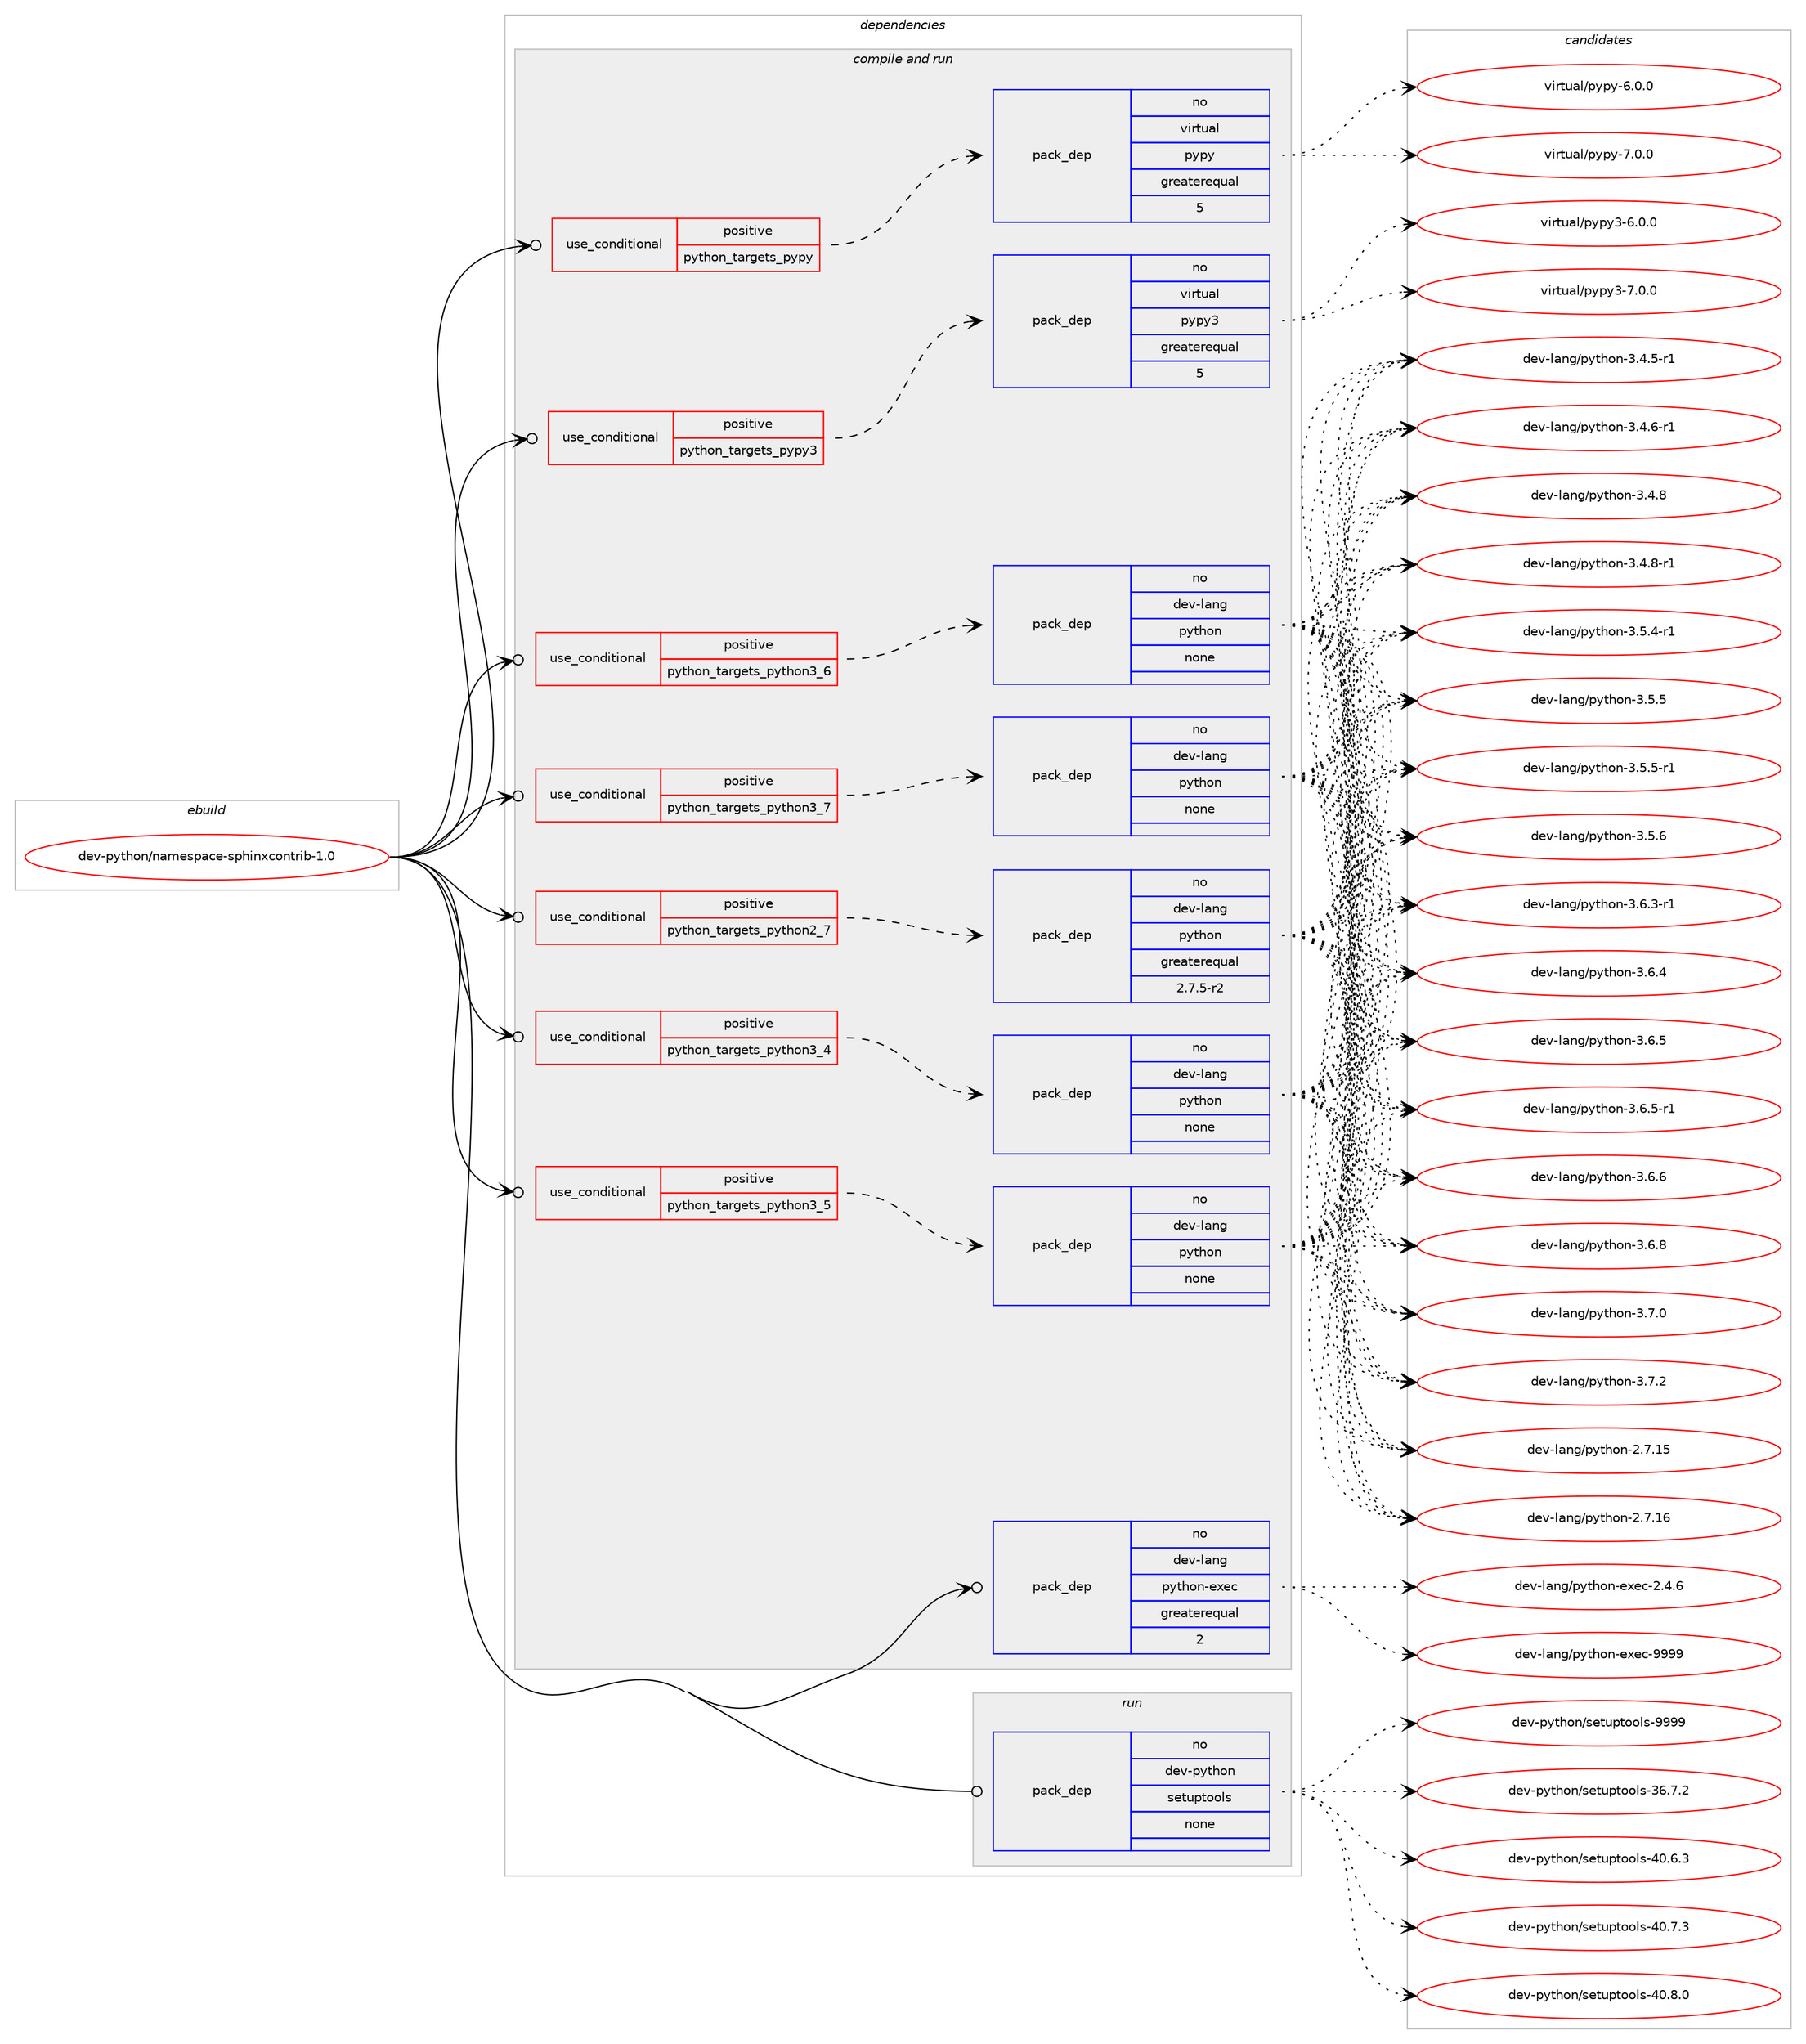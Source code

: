 digraph prolog {

# *************
# Graph options
# *************

newrank=true;
concentrate=true;
compound=true;
graph [rankdir=LR,fontname=Helvetica,fontsize=10,ranksep=1.5];#, ranksep=2.5, nodesep=0.2];
edge  [arrowhead=vee];
node  [fontname=Helvetica,fontsize=10];

# **********
# The ebuild
# **********

subgraph cluster_leftcol {
color=gray;
rank=same;
label=<<i>ebuild</i>>;
id [label="dev-python/namespace-sphinxcontrib-1.0", color=red, width=4, href="../dev-python/namespace-sphinxcontrib-1.0.svg"];
}

# ****************
# The dependencies
# ****************

subgraph cluster_midcol {
color=gray;
label=<<i>dependencies</i>>;
subgraph cluster_compile {
fillcolor="#eeeeee";
style=filled;
label=<<i>compile</i>>;
}
subgraph cluster_compileandrun {
fillcolor="#eeeeee";
style=filled;
label=<<i>compile and run</i>>;
subgraph cond377899 {
dependency1420029 [label=<<TABLE BORDER="0" CELLBORDER="1" CELLSPACING="0" CELLPADDING="4"><TR><TD ROWSPAN="3" CELLPADDING="10">use_conditional</TD></TR><TR><TD>positive</TD></TR><TR><TD>python_targets_pypy</TD></TR></TABLE>>, shape=none, color=red];
subgraph pack1018856 {
dependency1420030 [label=<<TABLE BORDER="0" CELLBORDER="1" CELLSPACING="0" CELLPADDING="4" WIDTH="220"><TR><TD ROWSPAN="6" CELLPADDING="30">pack_dep</TD></TR><TR><TD WIDTH="110">no</TD></TR><TR><TD>virtual</TD></TR><TR><TD>pypy</TD></TR><TR><TD>greaterequal</TD></TR><TR><TD>5</TD></TR></TABLE>>, shape=none, color=blue];
}
dependency1420029:e -> dependency1420030:w [weight=20,style="dashed",arrowhead="vee"];
}
id:e -> dependency1420029:w [weight=20,style="solid",arrowhead="odotvee"];
subgraph cond377900 {
dependency1420031 [label=<<TABLE BORDER="0" CELLBORDER="1" CELLSPACING="0" CELLPADDING="4"><TR><TD ROWSPAN="3" CELLPADDING="10">use_conditional</TD></TR><TR><TD>positive</TD></TR><TR><TD>python_targets_pypy3</TD></TR></TABLE>>, shape=none, color=red];
subgraph pack1018857 {
dependency1420032 [label=<<TABLE BORDER="0" CELLBORDER="1" CELLSPACING="0" CELLPADDING="4" WIDTH="220"><TR><TD ROWSPAN="6" CELLPADDING="30">pack_dep</TD></TR><TR><TD WIDTH="110">no</TD></TR><TR><TD>virtual</TD></TR><TR><TD>pypy3</TD></TR><TR><TD>greaterequal</TD></TR><TR><TD>5</TD></TR></TABLE>>, shape=none, color=blue];
}
dependency1420031:e -> dependency1420032:w [weight=20,style="dashed",arrowhead="vee"];
}
id:e -> dependency1420031:w [weight=20,style="solid",arrowhead="odotvee"];
subgraph cond377901 {
dependency1420033 [label=<<TABLE BORDER="0" CELLBORDER="1" CELLSPACING="0" CELLPADDING="4"><TR><TD ROWSPAN="3" CELLPADDING="10">use_conditional</TD></TR><TR><TD>positive</TD></TR><TR><TD>python_targets_python2_7</TD></TR></TABLE>>, shape=none, color=red];
subgraph pack1018858 {
dependency1420034 [label=<<TABLE BORDER="0" CELLBORDER="1" CELLSPACING="0" CELLPADDING="4" WIDTH="220"><TR><TD ROWSPAN="6" CELLPADDING="30">pack_dep</TD></TR><TR><TD WIDTH="110">no</TD></TR><TR><TD>dev-lang</TD></TR><TR><TD>python</TD></TR><TR><TD>greaterequal</TD></TR><TR><TD>2.7.5-r2</TD></TR></TABLE>>, shape=none, color=blue];
}
dependency1420033:e -> dependency1420034:w [weight=20,style="dashed",arrowhead="vee"];
}
id:e -> dependency1420033:w [weight=20,style="solid",arrowhead="odotvee"];
subgraph cond377902 {
dependency1420035 [label=<<TABLE BORDER="0" CELLBORDER="1" CELLSPACING="0" CELLPADDING="4"><TR><TD ROWSPAN="3" CELLPADDING="10">use_conditional</TD></TR><TR><TD>positive</TD></TR><TR><TD>python_targets_python3_4</TD></TR></TABLE>>, shape=none, color=red];
subgraph pack1018859 {
dependency1420036 [label=<<TABLE BORDER="0" CELLBORDER="1" CELLSPACING="0" CELLPADDING="4" WIDTH="220"><TR><TD ROWSPAN="6" CELLPADDING="30">pack_dep</TD></TR><TR><TD WIDTH="110">no</TD></TR><TR><TD>dev-lang</TD></TR><TR><TD>python</TD></TR><TR><TD>none</TD></TR><TR><TD></TD></TR></TABLE>>, shape=none, color=blue];
}
dependency1420035:e -> dependency1420036:w [weight=20,style="dashed",arrowhead="vee"];
}
id:e -> dependency1420035:w [weight=20,style="solid",arrowhead="odotvee"];
subgraph cond377903 {
dependency1420037 [label=<<TABLE BORDER="0" CELLBORDER="1" CELLSPACING="0" CELLPADDING="4"><TR><TD ROWSPAN="3" CELLPADDING="10">use_conditional</TD></TR><TR><TD>positive</TD></TR><TR><TD>python_targets_python3_5</TD></TR></TABLE>>, shape=none, color=red];
subgraph pack1018860 {
dependency1420038 [label=<<TABLE BORDER="0" CELLBORDER="1" CELLSPACING="0" CELLPADDING="4" WIDTH="220"><TR><TD ROWSPAN="6" CELLPADDING="30">pack_dep</TD></TR><TR><TD WIDTH="110">no</TD></TR><TR><TD>dev-lang</TD></TR><TR><TD>python</TD></TR><TR><TD>none</TD></TR><TR><TD></TD></TR></TABLE>>, shape=none, color=blue];
}
dependency1420037:e -> dependency1420038:w [weight=20,style="dashed",arrowhead="vee"];
}
id:e -> dependency1420037:w [weight=20,style="solid",arrowhead="odotvee"];
subgraph cond377904 {
dependency1420039 [label=<<TABLE BORDER="0" CELLBORDER="1" CELLSPACING="0" CELLPADDING="4"><TR><TD ROWSPAN="3" CELLPADDING="10">use_conditional</TD></TR><TR><TD>positive</TD></TR><TR><TD>python_targets_python3_6</TD></TR></TABLE>>, shape=none, color=red];
subgraph pack1018861 {
dependency1420040 [label=<<TABLE BORDER="0" CELLBORDER="1" CELLSPACING="0" CELLPADDING="4" WIDTH="220"><TR><TD ROWSPAN="6" CELLPADDING="30">pack_dep</TD></TR><TR><TD WIDTH="110">no</TD></TR><TR><TD>dev-lang</TD></TR><TR><TD>python</TD></TR><TR><TD>none</TD></TR><TR><TD></TD></TR></TABLE>>, shape=none, color=blue];
}
dependency1420039:e -> dependency1420040:w [weight=20,style="dashed",arrowhead="vee"];
}
id:e -> dependency1420039:w [weight=20,style="solid",arrowhead="odotvee"];
subgraph cond377905 {
dependency1420041 [label=<<TABLE BORDER="0" CELLBORDER="1" CELLSPACING="0" CELLPADDING="4"><TR><TD ROWSPAN="3" CELLPADDING="10">use_conditional</TD></TR><TR><TD>positive</TD></TR><TR><TD>python_targets_python3_7</TD></TR></TABLE>>, shape=none, color=red];
subgraph pack1018862 {
dependency1420042 [label=<<TABLE BORDER="0" CELLBORDER="1" CELLSPACING="0" CELLPADDING="4" WIDTH="220"><TR><TD ROWSPAN="6" CELLPADDING="30">pack_dep</TD></TR><TR><TD WIDTH="110">no</TD></TR><TR><TD>dev-lang</TD></TR><TR><TD>python</TD></TR><TR><TD>none</TD></TR><TR><TD></TD></TR></TABLE>>, shape=none, color=blue];
}
dependency1420041:e -> dependency1420042:w [weight=20,style="dashed",arrowhead="vee"];
}
id:e -> dependency1420041:w [weight=20,style="solid",arrowhead="odotvee"];
subgraph pack1018863 {
dependency1420043 [label=<<TABLE BORDER="0" CELLBORDER="1" CELLSPACING="0" CELLPADDING="4" WIDTH="220"><TR><TD ROWSPAN="6" CELLPADDING="30">pack_dep</TD></TR><TR><TD WIDTH="110">no</TD></TR><TR><TD>dev-lang</TD></TR><TR><TD>python-exec</TD></TR><TR><TD>greaterequal</TD></TR><TR><TD>2</TD></TR></TABLE>>, shape=none, color=blue];
}
id:e -> dependency1420043:w [weight=20,style="solid",arrowhead="odotvee"];
}
subgraph cluster_run {
fillcolor="#eeeeee";
style=filled;
label=<<i>run</i>>;
subgraph pack1018864 {
dependency1420044 [label=<<TABLE BORDER="0" CELLBORDER="1" CELLSPACING="0" CELLPADDING="4" WIDTH="220"><TR><TD ROWSPAN="6" CELLPADDING="30">pack_dep</TD></TR><TR><TD WIDTH="110">no</TD></TR><TR><TD>dev-python</TD></TR><TR><TD>setuptools</TD></TR><TR><TD>none</TD></TR><TR><TD></TD></TR></TABLE>>, shape=none, color=blue];
}
id:e -> dependency1420044:w [weight=20,style="solid",arrowhead="odot"];
}
}

# **************
# The candidates
# **************

subgraph cluster_choices {
rank=same;
color=gray;
label=<<i>candidates</i>>;

subgraph choice1018856 {
color=black;
nodesep=1;
choice1181051141161179710847112121112121455446484648 [label="virtual/pypy-6.0.0", color=red, width=4,href="../virtual/pypy-6.0.0.svg"];
choice1181051141161179710847112121112121455546484648 [label="virtual/pypy-7.0.0", color=red, width=4,href="../virtual/pypy-7.0.0.svg"];
dependency1420030:e -> choice1181051141161179710847112121112121455446484648:w [style=dotted,weight="100"];
dependency1420030:e -> choice1181051141161179710847112121112121455546484648:w [style=dotted,weight="100"];
}
subgraph choice1018857 {
color=black;
nodesep=1;
choice118105114116117971084711212111212151455446484648 [label="virtual/pypy3-6.0.0", color=red, width=4,href="../virtual/pypy3-6.0.0.svg"];
choice118105114116117971084711212111212151455546484648 [label="virtual/pypy3-7.0.0", color=red, width=4,href="../virtual/pypy3-7.0.0.svg"];
dependency1420032:e -> choice118105114116117971084711212111212151455446484648:w [style=dotted,weight="100"];
dependency1420032:e -> choice118105114116117971084711212111212151455546484648:w [style=dotted,weight="100"];
}
subgraph choice1018858 {
color=black;
nodesep=1;
choice10010111845108971101034711212111610411111045504655464953 [label="dev-lang/python-2.7.15", color=red, width=4,href="../dev-lang/python-2.7.15.svg"];
choice10010111845108971101034711212111610411111045504655464954 [label="dev-lang/python-2.7.16", color=red, width=4,href="../dev-lang/python-2.7.16.svg"];
choice1001011184510897110103471121211161041111104551465246534511449 [label="dev-lang/python-3.4.5-r1", color=red, width=4,href="../dev-lang/python-3.4.5-r1.svg"];
choice1001011184510897110103471121211161041111104551465246544511449 [label="dev-lang/python-3.4.6-r1", color=red, width=4,href="../dev-lang/python-3.4.6-r1.svg"];
choice100101118451089711010347112121116104111110455146524656 [label="dev-lang/python-3.4.8", color=red, width=4,href="../dev-lang/python-3.4.8.svg"];
choice1001011184510897110103471121211161041111104551465246564511449 [label="dev-lang/python-3.4.8-r1", color=red, width=4,href="../dev-lang/python-3.4.8-r1.svg"];
choice1001011184510897110103471121211161041111104551465346524511449 [label="dev-lang/python-3.5.4-r1", color=red, width=4,href="../dev-lang/python-3.5.4-r1.svg"];
choice100101118451089711010347112121116104111110455146534653 [label="dev-lang/python-3.5.5", color=red, width=4,href="../dev-lang/python-3.5.5.svg"];
choice1001011184510897110103471121211161041111104551465346534511449 [label="dev-lang/python-3.5.5-r1", color=red, width=4,href="../dev-lang/python-3.5.5-r1.svg"];
choice100101118451089711010347112121116104111110455146534654 [label="dev-lang/python-3.5.6", color=red, width=4,href="../dev-lang/python-3.5.6.svg"];
choice1001011184510897110103471121211161041111104551465446514511449 [label="dev-lang/python-3.6.3-r1", color=red, width=4,href="../dev-lang/python-3.6.3-r1.svg"];
choice100101118451089711010347112121116104111110455146544652 [label="dev-lang/python-3.6.4", color=red, width=4,href="../dev-lang/python-3.6.4.svg"];
choice100101118451089711010347112121116104111110455146544653 [label="dev-lang/python-3.6.5", color=red, width=4,href="../dev-lang/python-3.6.5.svg"];
choice1001011184510897110103471121211161041111104551465446534511449 [label="dev-lang/python-3.6.5-r1", color=red, width=4,href="../dev-lang/python-3.6.5-r1.svg"];
choice100101118451089711010347112121116104111110455146544654 [label="dev-lang/python-3.6.6", color=red, width=4,href="../dev-lang/python-3.6.6.svg"];
choice100101118451089711010347112121116104111110455146544656 [label="dev-lang/python-3.6.8", color=red, width=4,href="../dev-lang/python-3.6.8.svg"];
choice100101118451089711010347112121116104111110455146554648 [label="dev-lang/python-3.7.0", color=red, width=4,href="../dev-lang/python-3.7.0.svg"];
choice100101118451089711010347112121116104111110455146554650 [label="dev-lang/python-3.7.2", color=red, width=4,href="../dev-lang/python-3.7.2.svg"];
dependency1420034:e -> choice10010111845108971101034711212111610411111045504655464953:w [style=dotted,weight="100"];
dependency1420034:e -> choice10010111845108971101034711212111610411111045504655464954:w [style=dotted,weight="100"];
dependency1420034:e -> choice1001011184510897110103471121211161041111104551465246534511449:w [style=dotted,weight="100"];
dependency1420034:e -> choice1001011184510897110103471121211161041111104551465246544511449:w [style=dotted,weight="100"];
dependency1420034:e -> choice100101118451089711010347112121116104111110455146524656:w [style=dotted,weight="100"];
dependency1420034:e -> choice1001011184510897110103471121211161041111104551465246564511449:w [style=dotted,weight="100"];
dependency1420034:e -> choice1001011184510897110103471121211161041111104551465346524511449:w [style=dotted,weight="100"];
dependency1420034:e -> choice100101118451089711010347112121116104111110455146534653:w [style=dotted,weight="100"];
dependency1420034:e -> choice1001011184510897110103471121211161041111104551465346534511449:w [style=dotted,weight="100"];
dependency1420034:e -> choice100101118451089711010347112121116104111110455146534654:w [style=dotted,weight="100"];
dependency1420034:e -> choice1001011184510897110103471121211161041111104551465446514511449:w [style=dotted,weight="100"];
dependency1420034:e -> choice100101118451089711010347112121116104111110455146544652:w [style=dotted,weight="100"];
dependency1420034:e -> choice100101118451089711010347112121116104111110455146544653:w [style=dotted,weight="100"];
dependency1420034:e -> choice1001011184510897110103471121211161041111104551465446534511449:w [style=dotted,weight="100"];
dependency1420034:e -> choice100101118451089711010347112121116104111110455146544654:w [style=dotted,weight="100"];
dependency1420034:e -> choice100101118451089711010347112121116104111110455146544656:w [style=dotted,weight="100"];
dependency1420034:e -> choice100101118451089711010347112121116104111110455146554648:w [style=dotted,weight="100"];
dependency1420034:e -> choice100101118451089711010347112121116104111110455146554650:w [style=dotted,weight="100"];
}
subgraph choice1018859 {
color=black;
nodesep=1;
choice10010111845108971101034711212111610411111045504655464953 [label="dev-lang/python-2.7.15", color=red, width=4,href="../dev-lang/python-2.7.15.svg"];
choice10010111845108971101034711212111610411111045504655464954 [label="dev-lang/python-2.7.16", color=red, width=4,href="../dev-lang/python-2.7.16.svg"];
choice1001011184510897110103471121211161041111104551465246534511449 [label="dev-lang/python-3.4.5-r1", color=red, width=4,href="../dev-lang/python-3.4.5-r1.svg"];
choice1001011184510897110103471121211161041111104551465246544511449 [label="dev-lang/python-3.4.6-r1", color=red, width=4,href="../dev-lang/python-3.4.6-r1.svg"];
choice100101118451089711010347112121116104111110455146524656 [label="dev-lang/python-3.4.8", color=red, width=4,href="../dev-lang/python-3.4.8.svg"];
choice1001011184510897110103471121211161041111104551465246564511449 [label="dev-lang/python-3.4.8-r1", color=red, width=4,href="../dev-lang/python-3.4.8-r1.svg"];
choice1001011184510897110103471121211161041111104551465346524511449 [label="dev-lang/python-3.5.4-r1", color=red, width=4,href="../dev-lang/python-3.5.4-r1.svg"];
choice100101118451089711010347112121116104111110455146534653 [label="dev-lang/python-3.5.5", color=red, width=4,href="../dev-lang/python-3.5.5.svg"];
choice1001011184510897110103471121211161041111104551465346534511449 [label="dev-lang/python-3.5.5-r1", color=red, width=4,href="../dev-lang/python-3.5.5-r1.svg"];
choice100101118451089711010347112121116104111110455146534654 [label="dev-lang/python-3.5.6", color=red, width=4,href="../dev-lang/python-3.5.6.svg"];
choice1001011184510897110103471121211161041111104551465446514511449 [label="dev-lang/python-3.6.3-r1", color=red, width=4,href="../dev-lang/python-3.6.3-r1.svg"];
choice100101118451089711010347112121116104111110455146544652 [label="dev-lang/python-3.6.4", color=red, width=4,href="../dev-lang/python-3.6.4.svg"];
choice100101118451089711010347112121116104111110455146544653 [label="dev-lang/python-3.6.5", color=red, width=4,href="../dev-lang/python-3.6.5.svg"];
choice1001011184510897110103471121211161041111104551465446534511449 [label="dev-lang/python-3.6.5-r1", color=red, width=4,href="../dev-lang/python-3.6.5-r1.svg"];
choice100101118451089711010347112121116104111110455146544654 [label="dev-lang/python-3.6.6", color=red, width=4,href="../dev-lang/python-3.6.6.svg"];
choice100101118451089711010347112121116104111110455146544656 [label="dev-lang/python-3.6.8", color=red, width=4,href="../dev-lang/python-3.6.8.svg"];
choice100101118451089711010347112121116104111110455146554648 [label="dev-lang/python-3.7.0", color=red, width=4,href="../dev-lang/python-3.7.0.svg"];
choice100101118451089711010347112121116104111110455146554650 [label="dev-lang/python-3.7.2", color=red, width=4,href="../dev-lang/python-3.7.2.svg"];
dependency1420036:e -> choice10010111845108971101034711212111610411111045504655464953:w [style=dotted,weight="100"];
dependency1420036:e -> choice10010111845108971101034711212111610411111045504655464954:w [style=dotted,weight="100"];
dependency1420036:e -> choice1001011184510897110103471121211161041111104551465246534511449:w [style=dotted,weight="100"];
dependency1420036:e -> choice1001011184510897110103471121211161041111104551465246544511449:w [style=dotted,weight="100"];
dependency1420036:e -> choice100101118451089711010347112121116104111110455146524656:w [style=dotted,weight="100"];
dependency1420036:e -> choice1001011184510897110103471121211161041111104551465246564511449:w [style=dotted,weight="100"];
dependency1420036:e -> choice1001011184510897110103471121211161041111104551465346524511449:w [style=dotted,weight="100"];
dependency1420036:e -> choice100101118451089711010347112121116104111110455146534653:w [style=dotted,weight="100"];
dependency1420036:e -> choice1001011184510897110103471121211161041111104551465346534511449:w [style=dotted,weight="100"];
dependency1420036:e -> choice100101118451089711010347112121116104111110455146534654:w [style=dotted,weight="100"];
dependency1420036:e -> choice1001011184510897110103471121211161041111104551465446514511449:w [style=dotted,weight="100"];
dependency1420036:e -> choice100101118451089711010347112121116104111110455146544652:w [style=dotted,weight="100"];
dependency1420036:e -> choice100101118451089711010347112121116104111110455146544653:w [style=dotted,weight="100"];
dependency1420036:e -> choice1001011184510897110103471121211161041111104551465446534511449:w [style=dotted,weight="100"];
dependency1420036:e -> choice100101118451089711010347112121116104111110455146544654:w [style=dotted,weight="100"];
dependency1420036:e -> choice100101118451089711010347112121116104111110455146544656:w [style=dotted,weight="100"];
dependency1420036:e -> choice100101118451089711010347112121116104111110455146554648:w [style=dotted,weight="100"];
dependency1420036:e -> choice100101118451089711010347112121116104111110455146554650:w [style=dotted,weight="100"];
}
subgraph choice1018860 {
color=black;
nodesep=1;
choice10010111845108971101034711212111610411111045504655464953 [label="dev-lang/python-2.7.15", color=red, width=4,href="../dev-lang/python-2.7.15.svg"];
choice10010111845108971101034711212111610411111045504655464954 [label="dev-lang/python-2.7.16", color=red, width=4,href="../dev-lang/python-2.7.16.svg"];
choice1001011184510897110103471121211161041111104551465246534511449 [label="dev-lang/python-3.4.5-r1", color=red, width=4,href="../dev-lang/python-3.4.5-r1.svg"];
choice1001011184510897110103471121211161041111104551465246544511449 [label="dev-lang/python-3.4.6-r1", color=red, width=4,href="../dev-lang/python-3.4.6-r1.svg"];
choice100101118451089711010347112121116104111110455146524656 [label="dev-lang/python-3.4.8", color=red, width=4,href="../dev-lang/python-3.4.8.svg"];
choice1001011184510897110103471121211161041111104551465246564511449 [label="dev-lang/python-3.4.8-r1", color=red, width=4,href="../dev-lang/python-3.4.8-r1.svg"];
choice1001011184510897110103471121211161041111104551465346524511449 [label="dev-lang/python-3.5.4-r1", color=red, width=4,href="../dev-lang/python-3.5.4-r1.svg"];
choice100101118451089711010347112121116104111110455146534653 [label="dev-lang/python-3.5.5", color=red, width=4,href="../dev-lang/python-3.5.5.svg"];
choice1001011184510897110103471121211161041111104551465346534511449 [label="dev-lang/python-3.5.5-r1", color=red, width=4,href="../dev-lang/python-3.5.5-r1.svg"];
choice100101118451089711010347112121116104111110455146534654 [label="dev-lang/python-3.5.6", color=red, width=4,href="../dev-lang/python-3.5.6.svg"];
choice1001011184510897110103471121211161041111104551465446514511449 [label="dev-lang/python-3.6.3-r1", color=red, width=4,href="../dev-lang/python-3.6.3-r1.svg"];
choice100101118451089711010347112121116104111110455146544652 [label="dev-lang/python-3.6.4", color=red, width=4,href="../dev-lang/python-3.6.4.svg"];
choice100101118451089711010347112121116104111110455146544653 [label="dev-lang/python-3.6.5", color=red, width=4,href="../dev-lang/python-3.6.5.svg"];
choice1001011184510897110103471121211161041111104551465446534511449 [label="dev-lang/python-3.6.5-r1", color=red, width=4,href="../dev-lang/python-3.6.5-r1.svg"];
choice100101118451089711010347112121116104111110455146544654 [label="dev-lang/python-3.6.6", color=red, width=4,href="../dev-lang/python-3.6.6.svg"];
choice100101118451089711010347112121116104111110455146544656 [label="dev-lang/python-3.6.8", color=red, width=4,href="../dev-lang/python-3.6.8.svg"];
choice100101118451089711010347112121116104111110455146554648 [label="dev-lang/python-3.7.0", color=red, width=4,href="../dev-lang/python-3.7.0.svg"];
choice100101118451089711010347112121116104111110455146554650 [label="dev-lang/python-3.7.2", color=red, width=4,href="../dev-lang/python-3.7.2.svg"];
dependency1420038:e -> choice10010111845108971101034711212111610411111045504655464953:w [style=dotted,weight="100"];
dependency1420038:e -> choice10010111845108971101034711212111610411111045504655464954:w [style=dotted,weight="100"];
dependency1420038:e -> choice1001011184510897110103471121211161041111104551465246534511449:w [style=dotted,weight="100"];
dependency1420038:e -> choice1001011184510897110103471121211161041111104551465246544511449:w [style=dotted,weight="100"];
dependency1420038:e -> choice100101118451089711010347112121116104111110455146524656:w [style=dotted,weight="100"];
dependency1420038:e -> choice1001011184510897110103471121211161041111104551465246564511449:w [style=dotted,weight="100"];
dependency1420038:e -> choice1001011184510897110103471121211161041111104551465346524511449:w [style=dotted,weight="100"];
dependency1420038:e -> choice100101118451089711010347112121116104111110455146534653:w [style=dotted,weight="100"];
dependency1420038:e -> choice1001011184510897110103471121211161041111104551465346534511449:w [style=dotted,weight="100"];
dependency1420038:e -> choice100101118451089711010347112121116104111110455146534654:w [style=dotted,weight="100"];
dependency1420038:e -> choice1001011184510897110103471121211161041111104551465446514511449:w [style=dotted,weight="100"];
dependency1420038:e -> choice100101118451089711010347112121116104111110455146544652:w [style=dotted,weight="100"];
dependency1420038:e -> choice100101118451089711010347112121116104111110455146544653:w [style=dotted,weight="100"];
dependency1420038:e -> choice1001011184510897110103471121211161041111104551465446534511449:w [style=dotted,weight="100"];
dependency1420038:e -> choice100101118451089711010347112121116104111110455146544654:w [style=dotted,weight="100"];
dependency1420038:e -> choice100101118451089711010347112121116104111110455146544656:w [style=dotted,weight="100"];
dependency1420038:e -> choice100101118451089711010347112121116104111110455146554648:w [style=dotted,weight="100"];
dependency1420038:e -> choice100101118451089711010347112121116104111110455146554650:w [style=dotted,weight="100"];
}
subgraph choice1018861 {
color=black;
nodesep=1;
choice10010111845108971101034711212111610411111045504655464953 [label="dev-lang/python-2.7.15", color=red, width=4,href="../dev-lang/python-2.7.15.svg"];
choice10010111845108971101034711212111610411111045504655464954 [label="dev-lang/python-2.7.16", color=red, width=4,href="../dev-lang/python-2.7.16.svg"];
choice1001011184510897110103471121211161041111104551465246534511449 [label="dev-lang/python-3.4.5-r1", color=red, width=4,href="../dev-lang/python-3.4.5-r1.svg"];
choice1001011184510897110103471121211161041111104551465246544511449 [label="dev-lang/python-3.4.6-r1", color=red, width=4,href="../dev-lang/python-3.4.6-r1.svg"];
choice100101118451089711010347112121116104111110455146524656 [label="dev-lang/python-3.4.8", color=red, width=4,href="../dev-lang/python-3.4.8.svg"];
choice1001011184510897110103471121211161041111104551465246564511449 [label="dev-lang/python-3.4.8-r1", color=red, width=4,href="../dev-lang/python-3.4.8-r1.svg"];
choice1001011184510897110103471121211161041111104551465346524511449 [label="dev-lang/python-3.5.4-r1", color=red, width=4,href="../dev-lang/python-3.5.4-r1.svg"];
choice100101118451089711010347112121116104111110455146534653 [label="dev-lang/python-3.5.5", color=red, width=4,href="../dev-lang/python-3.5.5.svg"];
choice1001011184510897110103471121211161041111104551465346534511449 [label="dev-lang/python-3.5.5-r1", color=red, width=4,href="../dev-lang/python-3.5.5-r1.svg"];
choice100101118451089711010347112121116104111110455146534654 [label="dev-lang/python-3.5.6", color=red, width=4,href="../dev-lang/python-3.5.6.svg"];
choice1001011184510897110103471121211161041111104551465446514511449 [label="dev-lang/python-3.6.3-r1", color=red, width=4,href="../dev-lang/python-3.6.3-r1.svg"];
choice100101118451089711010347112121116104111110455146544652 [label="dev-lang/python-3.6.4", color=red, width=4,href="../dev-lang/python-3.6.4.svg"];
choice100101118451089711010347112121116104111110455146544653 [label="dev-lang/python-3.6.5", color=red, width=4,href="../dev-lang/python-3.6.5.svg"];
choice1001011184510897110103471121211161041111104551465446534511449 [label="dev-lang/python-3.6.5-r1", color=red, width=4,href="../dev-lang/python-3.6.5-r1.svg"];
choice100101118451089711010347112121116104111110455146544654 [label="dev-lang/python-3.6.6", color=red, width=4,href="../dev-lang/python-3.6.6.svg"];
choice100101118451089711010347112121116104111110455146544656 [label="dev-lang/python-3.6.8", color=red, width=4,href="../dev-lang/python-3.6.8.svg"];
choice100101118451089711010347112121116104111110455146554648 [label="dev-lang/python-3.7.0", color=red, width=4,href="../dev-lang/python-3.7.0.svg"];
choice100101118451089711010347112121116104111110455146554650 [label="dev-lang/python-3.7.2", color=red, width=4,href="../dev-lang/python-3.7.2.svg"];
dependency1420040:e -> choice10010111845108971101034711212111610411111045504655464953:w [style=dotted,weight="100"];
dependency1420040:e -> choice10010111845108971101034711212111610411111045504655464954:w [style=dotted,weight="100"];
dependency1420040:e -> choice1001011184510897110103471121211161041111104551465246534511449:w [style=dotted,weight="100"];
dependency1420040:e -> choice1001011184510897110103471121211161041111104551465246544511449:w [style=dotted,weight="100"];
dependency1420040:e -> choice100101118451089711010347112121116104111110455146524656:w [style=dotted,weight="100"];
dependency1420040:e -> choice1001011184510897110103471121211161041111104551465246564511449:w [style=dotted,weight="100"];
dependency1420040:e -> choice1001011184510897110103471121211161041111104551465346524511449:w [style=dotted,weight="100"];
dependency1420040:e -> choice100101118451089711010347112121116104111110455146534653:w [style=dotted,weight="100"];
dependency1420040:e -> choice1001011184510897110103471121211161041111104551465346534511449:w [style=dotted,weight="100"];
dependency1420040:e -> choice100101118451089711010347112121116104111110455146534654:w [style=dotted,weight="100"];
dependency1420040:e -> choice1001011184510897110103471121211161041111104551465446514511449:w [style=dotted,weight="100"];
dependency1420040:e -> choice100101118451089711010347112121116104111110455146544652:w [style=dotted,weight="100"];
dependency1420040:e -> choice100101118451089711010347112121116104111110455146544653:w [style=dotted,weight="100"];
dependency1420040:e -> choice1001011184510897110103471121211161041111104551465446534511449:w [style=dotted,weight="100"];
dependency1420040:e -> choice100101118451089711010347112121116104111110455146544654:w [style=dotted,weight="100"];
dependency1420040:e -> choice100101118451089711010347112121116104111110455146544656:w [style=dotted,weight="100"];
dependency1420040:e -> choice100101118451089711010347112121116104111110455146554648:w [style=dotted,weight="100"];
dependency1420040:e -> choice100101118451089711010347112121116104111110455146554650:w [style=dotted,weight="100"];
}
subgraph choice1018862 {
color=black;
nodesep=1;
choice10010111845108971101034711212111610411111045504655464953 [label="dev-lang/python-2.7.15", color=red, width=4,href="../dev-lang/python-2.7.15.svg"];
choice10010111845108971101034711212111610411111045504655464954 [label="dev-lang/python-2.7.16", color=red, width=4,href="../dev-lang/python-2.7.16.svg"];
choice1001011184510897110103471121211161041111104551465246534511449 [label="dev-lang/python-3.4.5-r1", color=red, width=4,href="../dev-lang/python-3.4.5-r1.svg"];
choice1001011184510897110103471121211161041111104551465246544511449 [label="dev-lang/python-3.4.6-r1", color=red, width=4,href="../dev-lang/python-3.4.6-r1.svg"];
choice100101118451089711010347112121116104111110455146524656 [label="dev-lang/python-3.4.8", color=red, width=4,href="../dev-lang/python-3.4.8.svg"];
choice1001011184510897110103471121211161041111104551465246564511449 [label="dev-lang/python-3.4.8-r1", color=red, width=4,href="../dev-lang/python-3.4.8-r1.svg"];
choice1001011184510897110103471121211161041111104551465346524511449 [label="dev-lang/python-3.5.4-r1", color=red, width=4,href="../dev-lang/python-3.5.4-r1.svg"];
choice100101118451089711010347112121116104111110455146534653 [label="dev-lang/python-3.5.5", color=red, width=4,href="../dev-lang/python-3.5.5.svg"];
choice1001011184510897110103471121211161041111104551465346534511449 [label="dev-lang/python-3.5.5-r1", color=red, width=4,href="../dev-lang/python-3.5.5-r1.svg"];
choice100101118451089711010347112121116104111110455146534654 [label="dev-lang/python-3.5.6", color=red, width=4,href="../dev-lang/python-3.5.6.svg"];
choice1001011184510897110103471121211161041111104551465446514511449 [label="dev-lang/python-3.6.3-r1", color=red, width=4,href="../dev-lang/python-3.6.3-r1.svg"];
choice100101118451089711010347112121116104111110455146544652 [label="dev-lang/python-3.6.4", color=red, width=4,href="../dev-lang/python-3.6.4.svg"];
choice100101118451089711010347112121116104111110455146544653 [label="dev-lang/python-3.6.5", color=red, width=4,href="../dev-lang/python-3.6.5.svg"];
choice1001011184510897110103471121211161041111104551465446534511449 [label="dev-lang/python-3.6.5-r1", color=red, width=4,href="../dev-lang/python-3.6.5-r1.svg"];
choice100101118451089711010347112121116104111110455146544654 [label="dev-lang/python-3.6.6", color=red, width=4,href="../dev-lang/python-3.6.6.svg"];
choice100101118451089711010347112121116104111110455146544656 [label="dev-lang/python-3.6.8", color=red, width=4,href="../dev-lang/python-3.6.8.svg"];
choice100101118451089711010347112121116104111110455146554648 [label="dev-lang/python-3.7.0", color=red, width=4,href="../dev-lang/python-3.7.0.svg"];
choice100101118451089711010347112121116104111110455146554650 [label="dev-lang/python-3.7.2", color=red, width=4,href="../dev-lang/python-3.7.2.svg"];
dependency1420042:e -> choice10010111845108971101034711212111610411111045504655464953:w [style=dotted,weight="100"];
dependency1420042:e -> choice10010111845108971101034711212111610411111045504655464954:w [style=dotted,weight="100"];
dependency1420042:e -> choice1001011184510897110103471121211161041111104551465246534511449:w [style=dotted,weight="100"];
dependency1420042:e -> choice1001011184510897110103471121211161041111104551465246544511449:w [style=dotted,weight="100"];
dependency1420042:e -> choice100101118451089711010347112121116104111110455146524656:w [style=dotted,weight="100"];
dependency1420042:e -> choice1001011184510897110103471121211161041111104551465246564511449:w [style=dotted,weight="100"];
dependency1420042:e -> choice1001011184510897110103471121211161041111104551465346524511449:w [style=dotted,weight="100"];
dependency1420042:e -> choice100101118451089711010347112121116104111110455146534653:w [style=dotted,weight="100"];
dependency1420042:e -> choice1001011184510897110103471121211161041111104551465346534511449:w [style=dotted,weight="100"];
dependency1420042:e -> choice100101118451089711010347112121116104111110455146534654:w [style=dotted,weight="100"];
dependency1420042:e -> choice1001011184510897110103471121211161041111104551465446514511449:w [style=dotted,weight="100"];
dependency1420042:e -> choice100101118451089711010347112121116104111110455146544652:w [style=dotted,weight="100"];
dependency1420042:e -> choice100101118451089711010347112121116104111110455146544653:w [style=dotted,weight="100"];
dependency1420042:e -> choice1001011184510897110103471121211161041111104551465446534511449:w [style=dotted,weight="100"];
dependency1420042:e -> choice100101118451089711010347112121116104111110455146544654:w [style=dotted,weight="100"];
dependency1420042:e -> choice100101118451089711010347112121116104111110455146544656:w [style=dotted,weight="100"];
dependency1420042:e -> choice100101118451089711010347112121116104111110455146554648:w [style=dotted,weight="100"];
dependency1420042:e -> choice100101118451089711010347112121116104111110455146554650:w [style=dotted,weight="100"];
}
subgraph choice1018863 {
color=black;
nodesep=1;
choice1001011184510897110103471121211161041111104510112010199455046524654 [label="dev-lang/python-exec-2.4.6", color=red, width=4,href="../dev-lang/python-exec-2.4.6.svg"];
choice10010111845108971101034711212111610411111045101120101994557575757 [label="dev-lang/python-exec-9999", color=red, width=4,href="../dev-lang/python-exec-9999.svg"];
dependency1420043:e -> choice1001011184510897110103471121211161041111104510112010199455046524654:w [style=dotted,weight="100"];
dependency1420043:e -> choice10010111845108971101034711212111610411111045101120101994557575757:w [style=dotted,weight="100"];
}
subgraph choice1018864 {
color=black;
nodesep=1;
choice100101118451121211161041111104711510111611711211611111110811545515446554650 [label="dev-python/setuptools-36.7.2", color=red, width=4,href="../dev-python/setuptools-36.7.2.svg"];
choice100101118451121211161041111104711510111611711211611111110811545524846544651 [label="dev-python/setuptools-40.6.3", color=red, width=4,href="../dev-python/setuptools-40.6.3.svg"];
choice100101118451121211161041111104711510111611711211611111110811545524846554651 [label="dev-python/setuptools-40.7.3", color=red, width=4,href="../dev-python/setuptools-40.7.3.svg"];
choice100101118451121211161041111104711510111611711211611111110811545524846564648 [label="dev-python/setuptools-40.8.0", color=red, width=4,href="../dev-python/setuptools-40.8.0.svg"];
choice10010111845112121116104111110471151011161171121161111111081154557575757 [label="dev-python/setuptools-9999", color=red, width=4,href="../dev-python/setuptools-9999.svg"];
dependency1420044:e -> choice100101118451121211161041111104711510111611711211611111110811545515446554650:w [style=dotted,weight="100"];
dependency1420044:e -> choice100101118451121211161041111104711510111611711211611111110811545524846544651:w [style=dotted,weight="100"];
dependency1420044:e -> choice100101118451121211161041111104711510111611711211611111110811545524846554651:w [style=dotted,weight="100"];
dependency1420044:e -> choice100101118451121211161041111104711510111611711211611111110811545524846564648:w [style=dotted,weight="100"];
dependency1420044:e -> choice10010111845112121116104111110471151011161171121161111111081154557575757:w [style=dotted,weight="100"];
}
}

}
